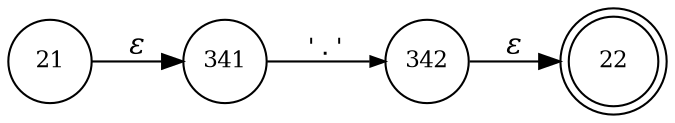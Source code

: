 digraph ATN {
rankdir=LR;
s22[fontsize=11, label="22", shape=doublecircle, fixedsize=true, width=.6];
s21[fontsize=11,label="21", shape=circle, fixedsize=true, width=.55, peripheries=1];
s341[fontsize=11,label="341", shape=circle, fixedsize=true, width=.55, peripheries=1];
s342[fontsize=11,label="342", shape=circle, fixedsize=true, width=.55, peripheries=1];
s21 -> s341 [fontname="Times-Italic", label="&epsilon;"];
s341 -> s342 [fontsize=11, fontname="Courier", arrowsize=.7, label = "'.'", arrowhead = normal];
s342 -> s22 [fontname="Times-Italic", label="&epsilon;"];
}